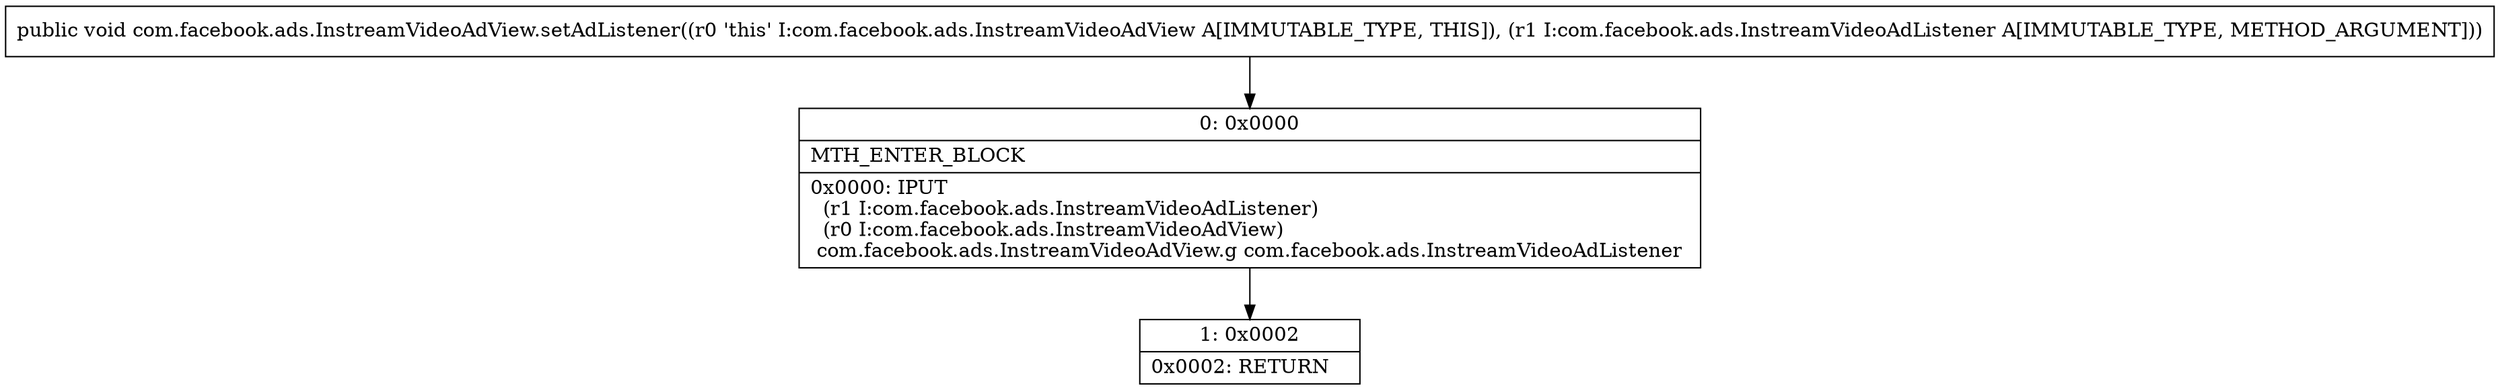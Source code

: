 digraph "CFG forcom.facebook.ads.InstreamVideoAdView.setAdListener(Lcom\/facebook\/ads\/InstreamVideoAdListener;)V" {
Node_0 [shape=record,label="{0\:\ 0x0000|MTH_ENTER_BLOCK\l|0x0000: IPUT  \l  (r1 I:com.facebook.ads.InstreamVideoAdListener)\l  (r0 I:com.facebook.ads.InstreamVideoAdView)\l com.facebook.ads.InstreamVideoAdView.g com.facebook.ads.InstreamVideoAdListener \l}"];
Node_1 [shape=record,label="{1\:\ 0x0002|0x0002: RETURN   \l}"];
MethodNode[shape=record,label="{public void com.facebook.ads.InstreamVideoAdView.setAdListener((r0 'this' I:com.facebook.ads.InstreamVideoAdView A[IMMUTABLE_TYPE, THIS]), (r1 I:com.facebook.ads.InstreamVideoAdListener A[IMMUTABLE_TYPE, METHOD_ARGUMENT])) }"];
MethodNode -> Node_0;
Node_0 -> Node_1;
}

